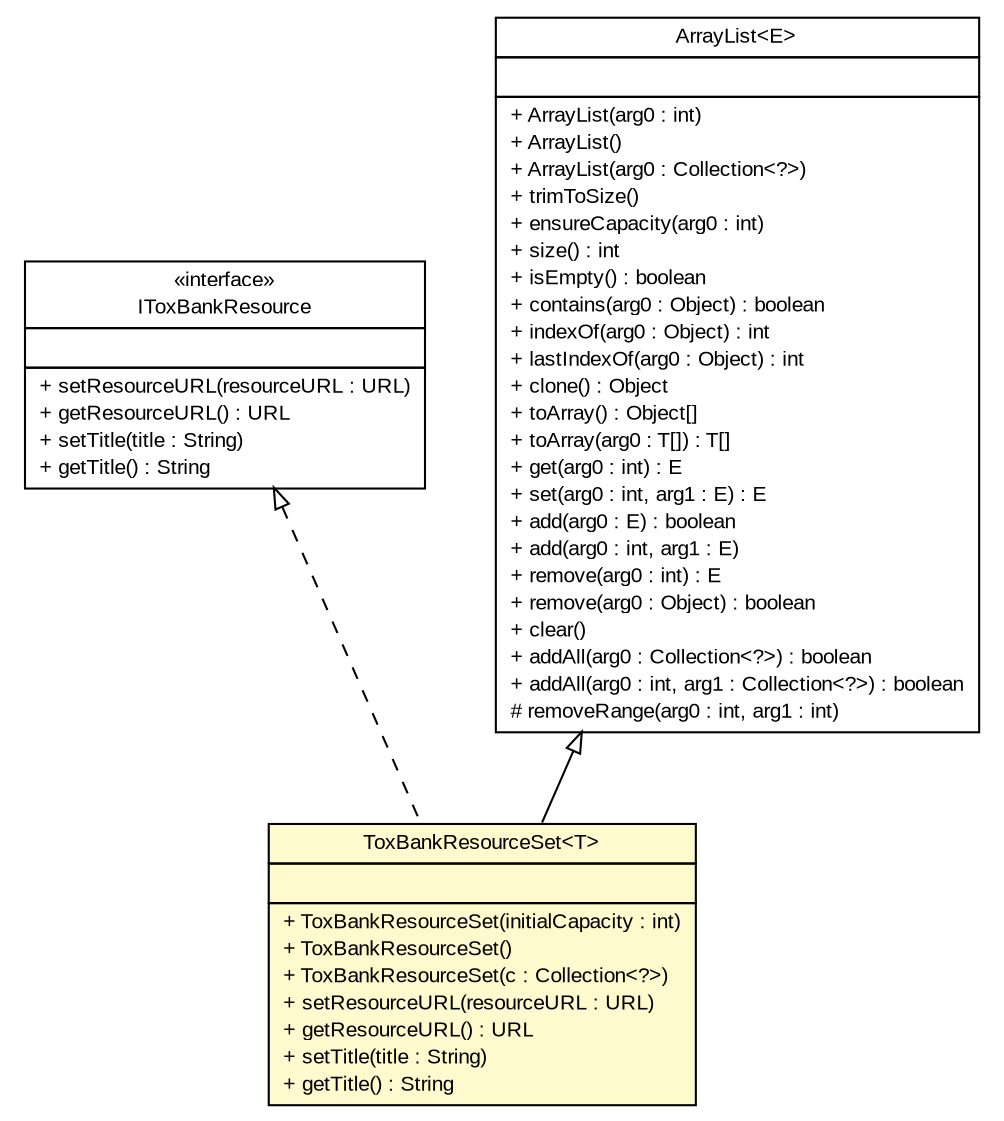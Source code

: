 #!/usr/local/bin/dot
#
# Class diagram 
# Generated by UmlGraph version 4.6 (http://www.spinellis.gr/sw/umlgraph)
#

digraph G {
	edge [fontname="arial",fontsize=10,labelfontname="arial",labelfontsize=10];
	node [fontname="arial",fontsize=10,shape=plaintext];
	// net.toxbank.client.resource.ToxBankResourceSet<T>
	c520 [label=<<table border="0" cellborder="1" cellspacing="0" cellpadding="2" port="p" bgcolor="lemonChiffon" href="./ToxBankResourceSet.html">
		<tr><td><table border="0" cellspacing="0" cellpadding="1">
			<tr><td> ToxBankResourceSet&lt;T&gt; </td></tr>
		</table></td></tr>
		<tr><td><table border="0" cellspacing="0" cellpadding="1">
			<tr><td align="left">  </td></tr>
		</table></td></tr>
		<tr><td><table border="0" cellspacing="0" cellpadding="1">
			<tr><td align="left"> + ToxBankResourceSet(initialCapacity : int) </td></tr>
			<tr><td align="left"> + ToxBankResourceSet() </td></tr>
			<tr><td align="left"> + ToxBankResourceSet(c : Collection&lt;?&gt;) </td></tr>
			<tr><td align="left"> + setResourceURL(resourceURL : URL) </td></tr>
			<tr><td align="left"> + getResourceURL() : URL </td></tr>
			<tr><td align="left"> + setTitle(title : String) </td></tr>
			<tr><td align="left"> + getTitle() : String </td></tr>
		</table></td></tr>
		</table>>, fontname="arial", fontcolor="black", fontsize=10.0];
	// net.toxbank.client.resource.IToxBankResource
	c526 [label=<<table border="0" cellborder="1" cellspacing="0" cellpadding="2" port="p" href="./IToxBankResource.html">
		<tr><td><table border="0" cellspacing="0" cellpadding="1">
			<tr><td> &laquo;interface&raquo; </td></tr>
			<tr><td> IToxBankResource </td></tr>
		</table></td></tr>
		<tr><td><table border="0" cellspacing="0" cellpadding="1">
			<tr><td align="left">  </td></tr>
		</table></td></tr>
		<tr><td><table border="0" cellspacing="0" cellpadding="1">
			<tr><td align="left"> + setResourceURL(resourceURL : URL) </td></tr>
			<tr><td align="left"> + getResourceURL() : URL </td></tr>
			<tr><td align="left"> + setTitle(title : String) </td></tr>
			<tr><td align="left"> + getTitle() : String </td></tr>
		</table></td></tr>
		</table>>, fontname="arial", fontcolor="black", fontsize=10.0];
	//net.toxbank.client.resource.ToxBankResourceSet<T> extends java.util.ArrayList<T>
	c538:p -> c520:p [dir=back,arrowtail=empty];
	//net.toxbank.client.resource.ToxBankResourceSet<T> implements net.toxbank.client.resource.IToxBankResource
	c526:p -> c520:p [dir=back,arrowtail=empty,style=dashed];
	// java.util.ArrayList<E>
	c538 [label=<<table border="0" cellborder="1" cellspacing="0" cellpadding="2" port="p" href="http://java.sun.com/javase/6/docs/api/java/util/ArrayList.html">
		<tr><td><table border="0" cellspacing="0" cellpadding="1">
			<tr><td> ArrayList&lt;E&gt; </td></tr>
		</table></td></tr>
		<tr><td><table border="0" cellspacing="0" cellpadding="1">
			<tr><td align="left">  </td></tr>
		</table></td></tr>
		<tr><td><table border="0" cellspacing="0" cellpadding="1">
			<tr><td align="left"> + ArrayList(arg0 : int) </td></tr>
			<tr><td align="left"> + ArrayList() </td></tr>
			<tr><td align="left"> + ArrayList(arg0 : Collection&lt;?&gt;) </td></tr>
			<tr><td align="left"> + trimToSize() </td></tr>
			<tr><td align="left"> + ensureCapacity(arg0 : int) </td></tr>
			<tr><td align="left"> + size() : int </td></tr>
			<tr><td align="left"> + isEmpty() : boolean </td></tr>
			<tr><td align="left"> + contains(arg0 : Object) : boolean </td></tr>
			<tr><td align="left"> + indexOf(arg0 : Object) : int </td></tr>
			<tr><td align="left"> + lastIndexOf(arg0 : Object) : int </td></tr>
			<tr><td align="left"> + clone() : Object </td></tr>
			<tr><td align="left"> + toArray() : Object[] </td></tr>
			<tr><td align="left"> + toArray(arg0 : T[]) : T[] </td></tr>
			<tr><td align="left"> + get(arg0 : int) : E </td></tr>
			<tr><td align="left"> + set(arg0 : int, arg1 : E) : E </td></tr>
			<tr><td align="left"> + add(arg0 : E) : boolean </td></tr>
			<tr><td align="left"> + add(arg0 : int, arg1 : E) </td></tr>
			<tr><td align="left"> + remove(arg0 : int) : E </td></tr>
			<tr><td align="left"> + remove(arg0 : Object) : boolean </td></tr>
			<tr><td align="left"> + clear() </td></tr>
			<tr><td align="left"> + addAll(arg0 : Collection&lt;?&gt;) : boolean </td></tr>
			<tr><td align="left"> + addAll(arg0 : int, arg1 : Collection&lt;?&gt;) : boolean </td></tr>
			<tr><td align="left"> # removeRange(arg0 : int, arg1 : int) </td></tr>
		</table></td></tr>
		</table>>, fontname="arial", fontcolor="black", fontsize=10.0];
}


